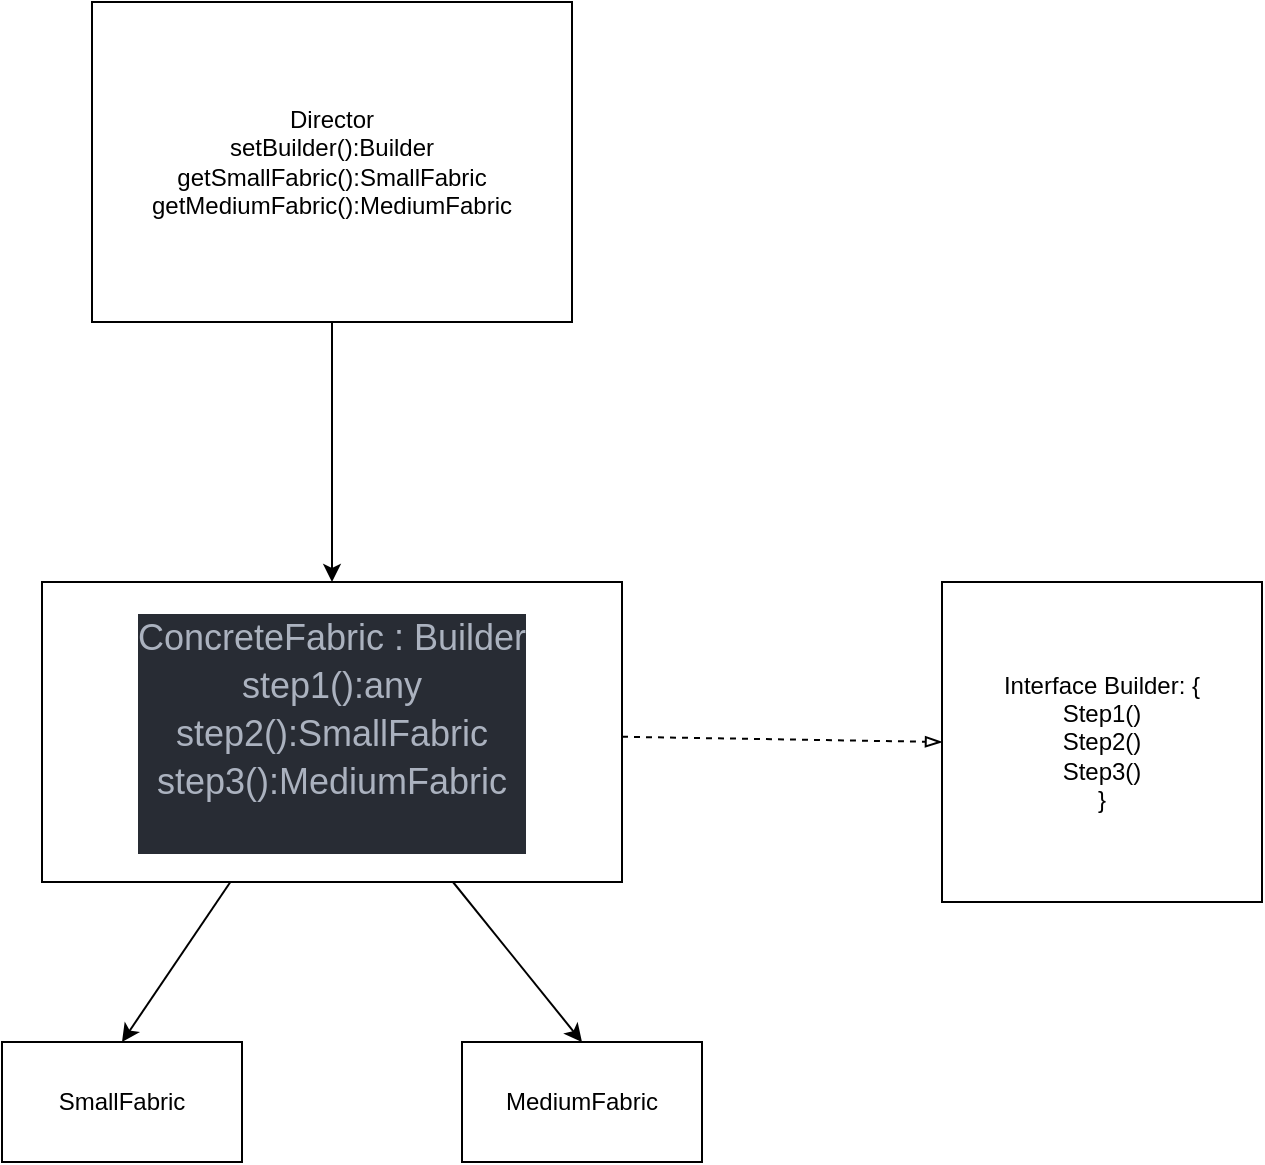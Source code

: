 <mxfile>
    <diagram id="vw2Lo8mA7pejnaoP5laj" name="Страница 1">
        <mxGraphModel dx="1204" dy="1747" grid="1" gridSize="10" guides="1" tooltips="1" connect="1" arrows="1" fold="1" page="1" pageScale="1" pageWidth="827" pageHeight="1169" math="0" shadow="0">
            <root>
                <mxCell id="0"/>
                <mxCell id="1" parent="0"/>
                <mxCell id="2" value="Interface Builder: {&lt;br&gt;Step1()&lt;br&gt;Step2()&lt;br&gt;Step3()&lt;br&gt;}" style="rounded=0;whiteSpace=wrap;html=1;" vertex="1" parent="1">
                    <mxGeometry x="580" y="110" width="160" height="160" as="geometry"/>
                </mxCell>
                <mxCell id="4" style="edgeStyle=none;html=1;entryX=0;entryY=0.5;entryDx=0;entryDy=0;endArrow=blockThin;endFill=0;dashed=1;" edge="1" parent="1" source="3" target="2">
                    <mxGeometry relative="1" as="geometry"/>
                </mxCell>
                <mxCell id="10" style="edgeStyle=none;html=1;entryX=0.5;entryY=0;entryDx=0;entryDy=0;endArrow=classic;endFill=1;" edge="1" parent="1" source="3" target="9">
                    <mxGeometry relative="1" as="geometry"/>
                </mxCell>
                <mxCell id="11" style="edgeStyle=none;html=1;entryX=0.5;entryY=0;entryDx=0;entryDy=0;endArrow=classic;endFill=1;" edge="1" parent="1" source="3" target="8">
                    <mxGeometry relative="1" as="geometry"/>
                </mxCell>
                <mxCell id="3" value="&lt;div style=&quot;color: rgb(171 , 178 , 191) ; background-color: rgb(40 , 44 , 52) ; font-family: , &amp;#34;consolas&amp;#34; , &amp;#34;courier new&amp;#34; , monospace ; font-size: 18px ; line-height: 24px&quot;&gt;ConcreteFabric : Builder&lt;br&gt;step1():any&lt;/div&gt;&lt;div style=&quot;color: rgb(171 , 178 , 191) ; background-color: rgb(40 , 44 , 52) ; font-family: , &amp;#34;consolas&amp;#34; , &amp;#34;courier new&amp;#34; , monospace ; font-size: 18px ; line-height: 24px&quot;&gt;step2():SmallFabric&lt;br&gt;step3():MediumFabric&lt;br&gt;&lt;br&gt;&lt;/div&gt;" style="rounded=0;whiteSpace=wrap;html=1;" vertex="1" parent="1">
                    <mxGeometry x="130" y="110" width="290" height="150" as="geometry"/>
                </mxCell>
                <mxCell id="7" style="edgeStyle=none;html=1;entryX=0.5;entryY=0;entryDx=0;entryDy=0;endArrow=classic;endFill=1;" edge="1" parent="1" source="5" target="3">
                    <mxGeometry relative="1" as="geometry"/>
                </mxCell>
                <mxCell id="5" value="Director&lt;br&gt;setBuilder():Builder&lt;br&gt;getSmallFabric():SmallFabric&lt;br&gt;getMediumFabric():MediumFabric" style="rounded=0;whiteSpace=wrap;html=1;" vertex="1" parent="1">
                    <mxGeometry x="155" y="-180" width="240" height="160" as="geometry"/>
                </mxCell>
                <mxCell id="8" value="MediumFabric" style="rounded=0;whiteSpace=wrap;html=1;" vertex="1" parent="1">
                    <mxGeometry x="340" y="340" width="120" height="60" as="geometry"/>
                </mxCell>
                <mxCell id="9" value="SmallFabric" style="rounded=0;whiteSpace=wrap;html=1;" vertex="1" parent="1">
                    <mxGeometry x="110" y="340" width="120" height="60" as="geometry"/>
                </mxCell>
            </root>
        </mxGraphModel>
    </diagram>
</mxfile>